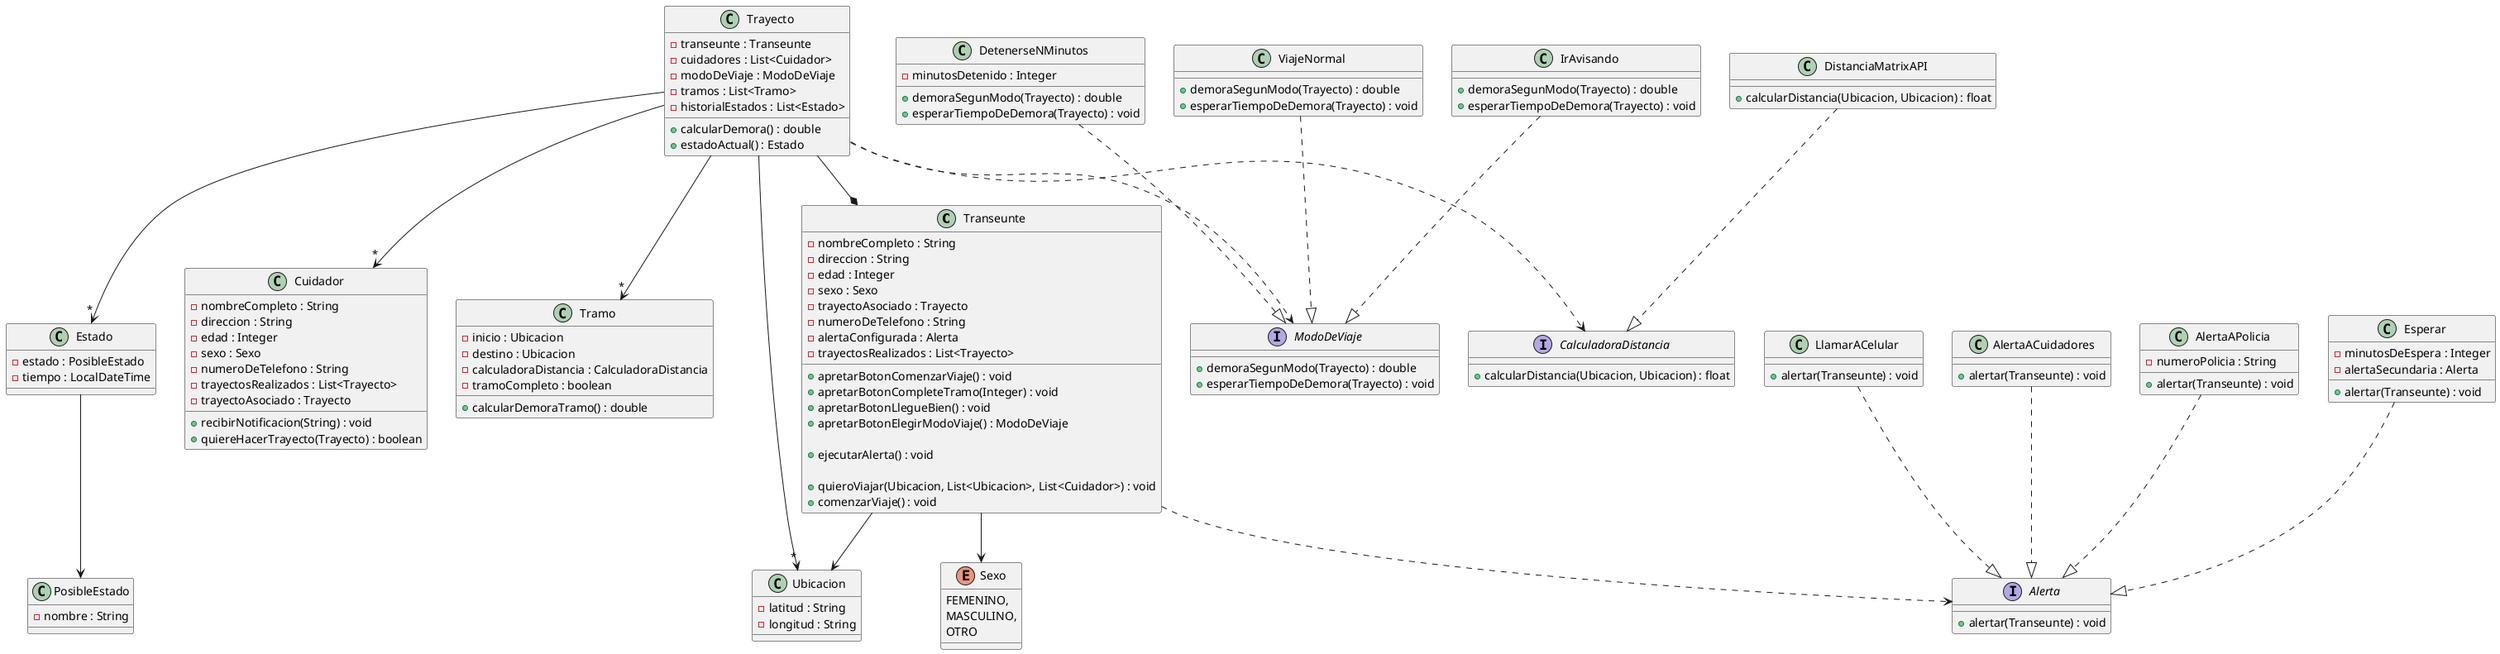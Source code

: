 @startuml Diagrama Cuidandonos

    class Transeunte{
        -nombreCompleto : String
        -direccion : String
        -edad : Integer
        -sexo : Sexo
        -trayectoAsociado : Trayecto
        -numeroDeTelefono : String
        -alertaConfigurada : Alerta
        -trayectosRealizados : List<Trayecto>

        +apretarBotonComenzarViaje() : void
        +apretarBotonCompleteTramo(Integer) : void
        +apretarBotonLlegueBien() : void
        +apretarBotonElegirModoViaje() : ModoDeViaje

        +ejecutarAlerta() : void

        +quieroViajar(Ubicacion, List<Ubicacion>, List<Cuidador>) : void
        +comenzarViaje() : void
    }

    enum Sexo{
        FEMENINO,
        MASCULINO,
        OTRO
    }

    class Ubicacion{
        -latitud : String
        -longitud : String
    }

    class Cuidador{
        -nombreCompleto : String
        -direccion : String
        -edad : Integer
        -sexo : Sexo
        -numeroDeTelefono : String
        -trayectosRealizados : List<Trayecto>
        -trayectoAsociado : Trayecto

        +recibirNotificacion(String) : void
        +quiereHacerTrayecto(Trayecto) : boolean
    }

    class Trayecto{
        -transeunte : Transeunte
        -cuidadores : List<Cuidador>
        -modoDeViaje : ModoDeViaje
        -tramos : List<Tramo>
        -historialEstados : List<Estado>

        +calcularDemora() : double
        +estadoActual() : Estado 
    }

    class Tramo{
        -inicio : Ubicacion
        -destino : Ubicacion
        -calculadoraDistancia : CalculadoraDistancia
        -tramoCompleto : boolean

        +calcularDemoraTramo() : double
    }

    class Estado{
        -estado : PosibleEstado
        -tiempo : LocalDateTime
    }

    class PosibleEstado{
        -nombre : String
    }

    interface ModoDeViaje{
        +demoraSegunModo(Trayecto) : double
        +esperarTiempoDeDemora(Trayecto) : void
    }

    class ViajeNormal{
        +demoraSegunModo(Trayecto) : double
        +esperarTiempoDeDemora(Trayecto) : void
    }

    class IrAvisando{
        +demoraSegunModo(Trayecto) : double
        +esperarTiempoDeDemora(Trayecto) : void
    }

    class DetenerseNMinutos{
        -minutosDetenido : Integer

        +demoraSegunModo(Trayecto) : double
        +esperarTiempoDeDemora(Trayecto) : void
    }

    interface CalculadoraDistancia{
        +calcularDistancia(Ubicacion, Ubicacion) : float
    }

    class DistanciaMatrixAPI{
        +calcularDistancia(Ubicacion, Ubicacion) : float
    }

    interface Alerta{
        +alertar(Transeunte) : void
    }

    class AlertaACuidadores{
        +alertar(Transeunte) : void
    }

    class AlertaAPolicia{
        -numeroPolicia : String
        +alertar(Transeunte) : void
    }

    class Esperar{
        -minutosDeEspera : Integer
        -alertaSecundaria : Alerta
        +alertar(Transeunte) : void
    }

    class LlamarACelular{
        +alertar(Transeunte) : void
    }

Transeunte --> Sexo
Trayecto --* Transeunte
Trayecto -->"*" Cuidador
Transeunte --> Ubicacion
Trayecto -->"*" Ubicacion
Trayecto..>ModoDeViaje
Trayecto-->"*"Estado
Estado-->PosibleEstado
ViajeNormal..|>ModoDeViaje
IrAvisando..|>ModoDeViaje
DetenerseNMinutos..|>ModoDeViaje
Transeunte ..> Alerta
AlertaACuidadores ..|> Alerta
AlertaAPolicia ..|> Alerta
Esperar ..|> Alerta
LlamarACelular ..|> Alerta
DistanciaMatrixAPI ..|> CalculadoraDistancia
Trayecto ..> CalculadoraDistancia
Trayecto-->"*"Tramo


@enduml